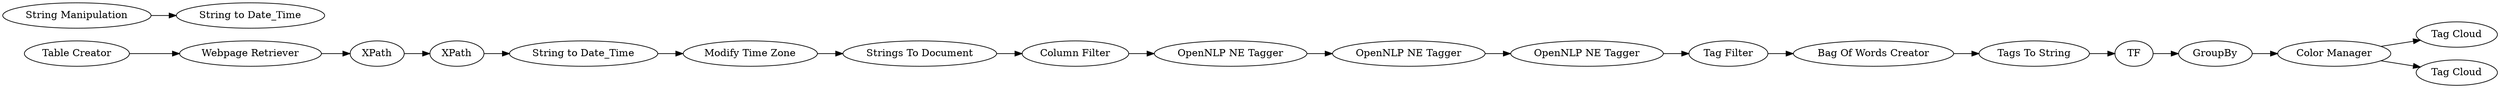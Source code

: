 digraph {
	6 -> 3
	20 -> 21
	7 -> 25
	13 -> 14
	21 -> 22
	22 -> 23
	12 -> 13
	18 -> 19
	3 -> 7
	14 -> 15
	17 -> 18
	25 -> 26
	10 -> 11
	22 -> 24
	15 -> 16
	26 -> 12
	19 -> 20
	5 -> 6
	16 -> 17
	7 [label=XPath]
	18 [label="Bag Of Words Creator"]
	21 [label=GroupBy]
	26 [label="Modify Time Zone"]
	17 [label="Tag Filter"]
	3 [label=XPath]
	19 [label="Tags To String"]
	24 [label="Tag Cloud"]
	6 [label="Webpage Retriever"]
	15 [label="OpenNLP NE Tagger"]
	25 [label="String to Date_Time"]
	12 [label="Strings To Document"]
	10 [label="String Manipulation"]
	16 [label="OpenNLP NE Tagger"]
	22 [label="Color Manager"]
	11 [label="String to Date_Time"]
	23 [label="Tag Cloud"]
	14 [label="OpenNLP NE Tagger"]
	5 [label="Table Creator"]
	13 [label="Column Filter"]
	20 [label=TF]
	rankdir=LR
}
